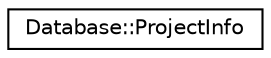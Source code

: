 digraph "Graphical Class Hierarchy"
{
 // LATEX_PDF_SIZE
  edge [fontname="Helvetica",fontsize="10",labelfontname="Helvetica",labelfontsize="10"];
  node [fontname="Helvetica",fontsize="10",shape=record];
  rankdir="LR";
  Node0 [label="Database::ProjectInfo",height=0.2,width=0.4,color="black", fillcolor="white", style="filled",URL="$struct_database_1_1_project_info.html",tooltip=" "];
}
